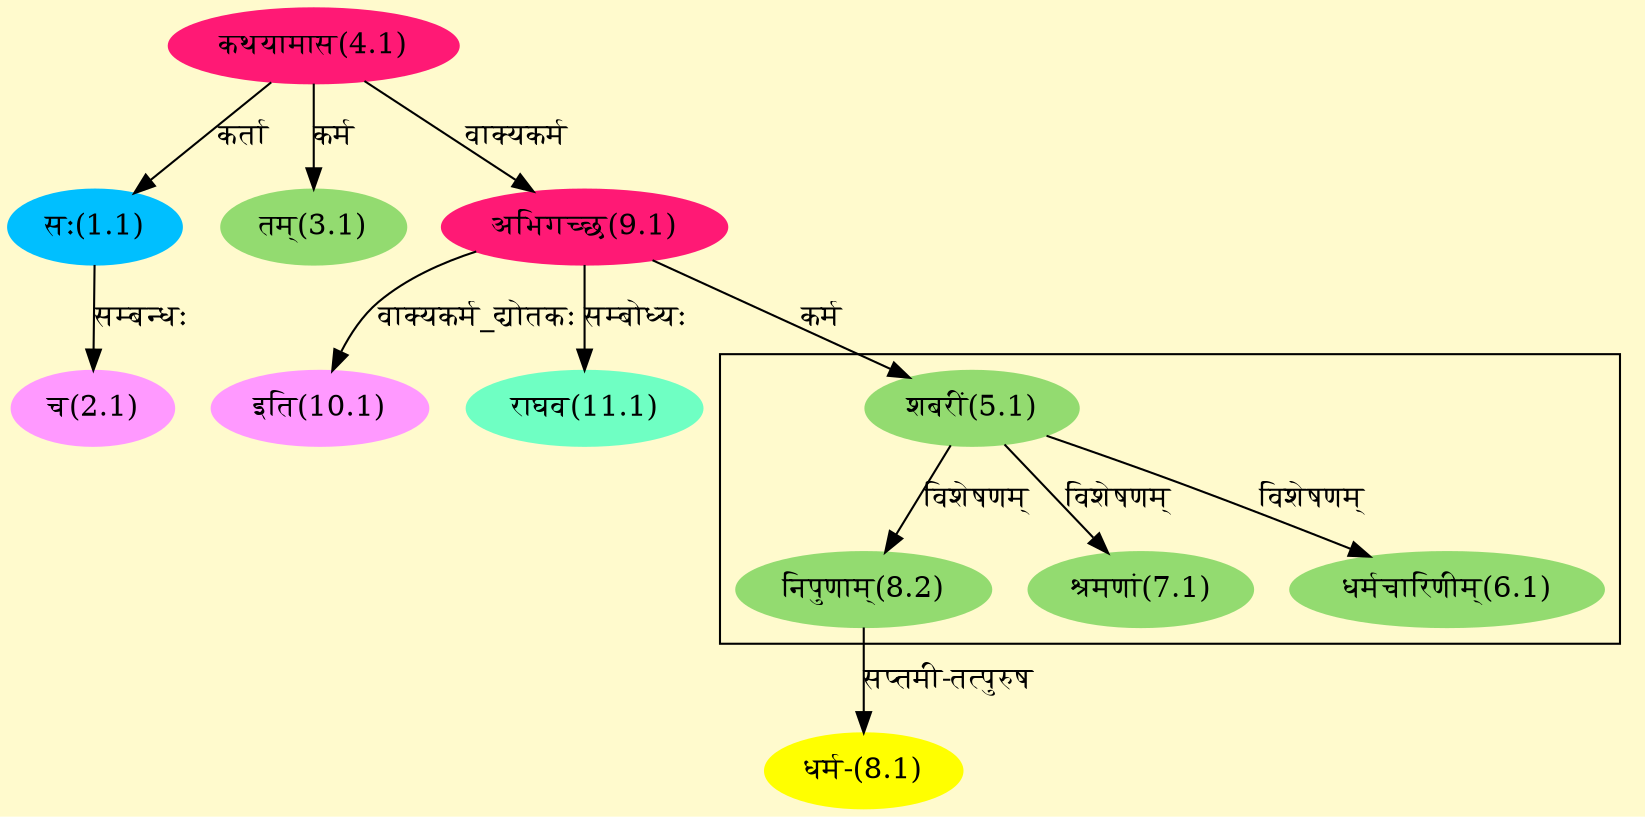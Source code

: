 digraph G{
rankdir=BT;
 compound=true;
 bgcolor="lemonchiffon1";

subgraph cluster_1{
Node6_1 [style=filled, color="#93DB70" label = "धर्मचारिणीम्(6.1)"]
Node5_1 [style=filled, color="#93DB70" label = "शबरीं(5.1)"]
Node7_1 [style=filled, color="#93DB70" label = "श्रमणां(7.1)"]
Node8_2 [style=filled, color="#93DB70" label = "निपुणाम्(8.2)"]

}
Node1_1 [style=filled, color="#00BFFF" label = "सः(1.1)"]
Node4_1 [style=filled, color="#FF1975" label = "कथयामास(4.1)"]
Node2_1 [style=filled, color="#FF99FF" label = "च(2.1)"]
Node3_1 [style=filled, color="#93DB70" label = "तम्(3.1)"]
Node [style=filled, color="" label = "()"]
Node5_1 [style=filled, color="#93DB70" label = "शबरीं(5.1)"]
Node9_1 [style=filled, color="#FF1975" label = "अभिगच्छ(9.1)"]
Node8_1 [style=filled, color="#FFFF00" label = "धर्म-(8.1)"]
Node8_2 [style=filled, color="#93DB70" label = "निपुणाम्(8.2)"]
Node10_1 [style=filled, color="#FF99FF" label = "इति(10.1)"]
Node11_1 [style=filled, color="#6FFFC3" label = "राघव(11.1)"]
/* Start of Relations section */

Node1_1 -> Node4_1 [  label="कर्ता"  dir="back" ]
Node2_1 -> Node1_1 [  label="सम्बन्धः"  dir="back" ]
Node3_1 -> Node4_1 [  label="कर्म"  dir="back" ]
Node5_1 -> Node9_1 [  label="कर्म"  dir="back" ]
Node6_1 -> Node5_1 [  label="विशेषणम्"  dir="back" ]
Node7_1 -> Node5_1 [  label="विशेषणम्"  dir="back" ]
Node8_1 -> Node8_2 [  label="सप्तमी-तत्पुरुष"  dir="back" ]
Node8_2 -> Node5_1 [  label="विशेषणम्"  dir="back" ]
Node9_1 -> Node4_1 [  label="वाक्यकर्म"  dir="back" ]
Node10_1 -> Node9_1 [  label="वाक्यकर्म_द्योतकः"  dir="back" ]
Node11_1 -> Node9_1 [  label="सम्बोध्यः"  dir="back" ]
}
